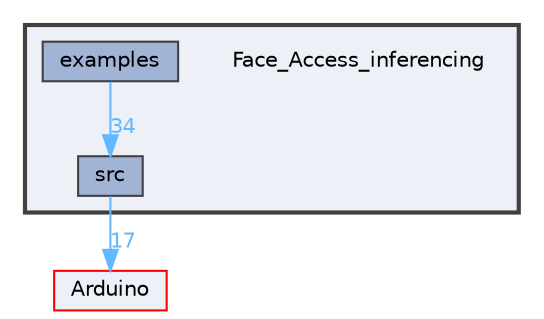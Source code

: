 digraph "Face_Access_inferencing"
{
 // LATEX_PDF_SIZE
  bgcolor="transparent";
  edge [fontname=Helvetica,fontsize=10,labelfontname=Helvetica,labelfontsize=10];
  node [fontname=Helvetica,fontsize=10,shape=box,height=0.2,width=0.4];
  compound=true
  subgraph clusterdir_05f86cf2d1c107dceef0ab0392ddcfcf {
    graph [ bgcolor="#edf0f7", pencolor="grey25", label="", fontname=Helvetica,fontsize=10 style="filled,bold", URL="dir_05f86cf2d1c107dceef0ab0392ddcfcf.html",tooltip=""]
    dir_05f86cf2d1c107dceef0ab0392ddcfcf [shape=plaintext, label="Face_Access_inferencing"];
  dir_fe62fcf3285c72a5f7cc694ebc0512b6 [label="examples", fillcolor="#a2b4d6", color="grey25", style="filled", URL="dir_fe62fcf3285c72a5f7cc694ebc0512b6.html",tooltip=""];
  dir_a10e16a828caf535b3ccf4484f92e610 [label="src", fillcolor="#a2b4d6", color="grey25", style="filled", URL="dir_a10e16a828caf535b3ccf4484f92e610.html",tooltip=""];
  }
  dir_a991eec27578c865874ede3d8ec657c2 [label="Arduino", fillcolor="#edf0f7", color="red", style="filled", URL="dir_a991eec27578c865874ede3d8ec657c2.html",tooltip=""];
  dir_fe62fcf3285c72a5f7cc694ebc0512b6->dir_a10e16a828caf535b3ccf4484f92e610 [headlabel="34", labeldistance=1.5 headhref="dir_000102_000302.html" href="dir_000102_000302.html" color="steelblue1" fontcolor="steelblue1"];
  dir_a10e16a828caf535b3ccf4484f92e610->dir_a991eec27578c865874ede3d8ec657c2 [headlabel="17", labeldistance=1.5 headhref="dir_000302_000014.html" href="dir_000302_000014.html" color="steelblue1" fontcolor="steelblue1"];
}
